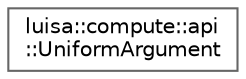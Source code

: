 digraph "类继承关系图"
{
 // LATEX_PDF_SIZE
  bgcolor="transparent";
  edge [fontname=Helvetica,fontsize=10,labelfontname=Helvetica,labelfontsize=10];
  node [fontname=Helvetica,fontsize=10,shape=box,height=0.2,width=0.4];
  rankdir="LR";
  Node0 [id="Node000000",label="luisa::compute::api\l::UniformArgument",height=0.2,width=0.4,color="grey40", fillcolor="white", style="filled",URL="$structluisa_1_1compute_1_1api_1_1_uniform_argument.html",tooltip=" "];
}
